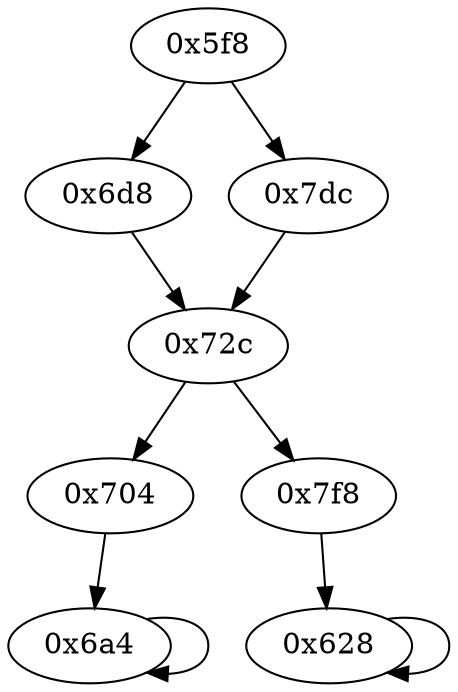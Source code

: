 digraph "" {
	graph ["edge"="{}",
		file="/Users/mark/Documents//论文//第二篇论文//2018-08-24交论文后的备份/2019/CFG/small-programs/1b-1-1-2-2-gt127_gt63_dep-0-0-0/\
1528_recovered.dot",
		"graph"="{u'file': u'/Users/mark/Documents//\u8bba\u6587//\u7b2c\u4e8c\u7bc7\u8bba\u6587//2018-08-24\u4ea4\u8bba\u6587\u540e\u7684\u5907\u4efd/\
2019/CFG/small-programs/1b-1-1-2-2-gt127_gt63_dep-0-0-0/1528_recovered.dot'}",
		"node"="{u'opcode': u''}"
	];
	"0x704"	 [opcode="[u'mov', u'bl', u'ldr', u'b']"];
	"0x6a4"	 [opcode="[u'ldr', u'cmp', u'mov', u'b']"];
	"0x704" -> "0x6a4" [key=0];
"0x6a4" -> "0x6a4" [key=0];
"0x628" [opcode="[u'ldr', u'cmp', u'mov']"];
"0x628" -> "0x628" [key=0];
"0x6d8" [opcode="[u'ldr', u'lsl', u'str', u'ldr', u'b']"];
"0x72c" [opcode="[u'ldr', u'ldr', u'and', u'cmp', u'mov', u'b']"];
"0x6d8" -> "0x72c" [key=0];
"0x72c" -> "0x704" [key=0];
"0x7f8" [opcode="[u'mov', u'bl', u'ldr', u'b']"];
"0x72c" -> "0x7f8" [key=0];
"0x7f8" -> "0x628" [key=0];
"0x7dc" [opcode="[u'ldr', u'ldr', u'smull', u'add', u'str', u'ldr', u'b']"];
"0x7dc" -> "0x72c" [key=0];
"0x5f8" [opcode="[u'push', u'add', u'sub', u'mov', u'ldr', u'ldr', u'ldr', u'ldr', u'add', u'ldr', u'add', u'b']"];
"0x5f8" -> "0x6d8" [key=0];
"0x5f8" -> "0x7dc" [key=0];
}
